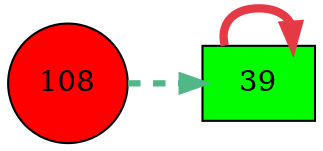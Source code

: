 digraph G{
rankdir=LR;
108 [style=filled, shape=circle, fillcolor="#fe0000", label="108"];
39 [style=filled, shape=box, fillcolor="#01fd00", label="39"];
39 -> 39 [color="#e63946",penwidth=4.00];
108 -> 39 [color="#52b788",style=dashed,penwidth=3.00];
}